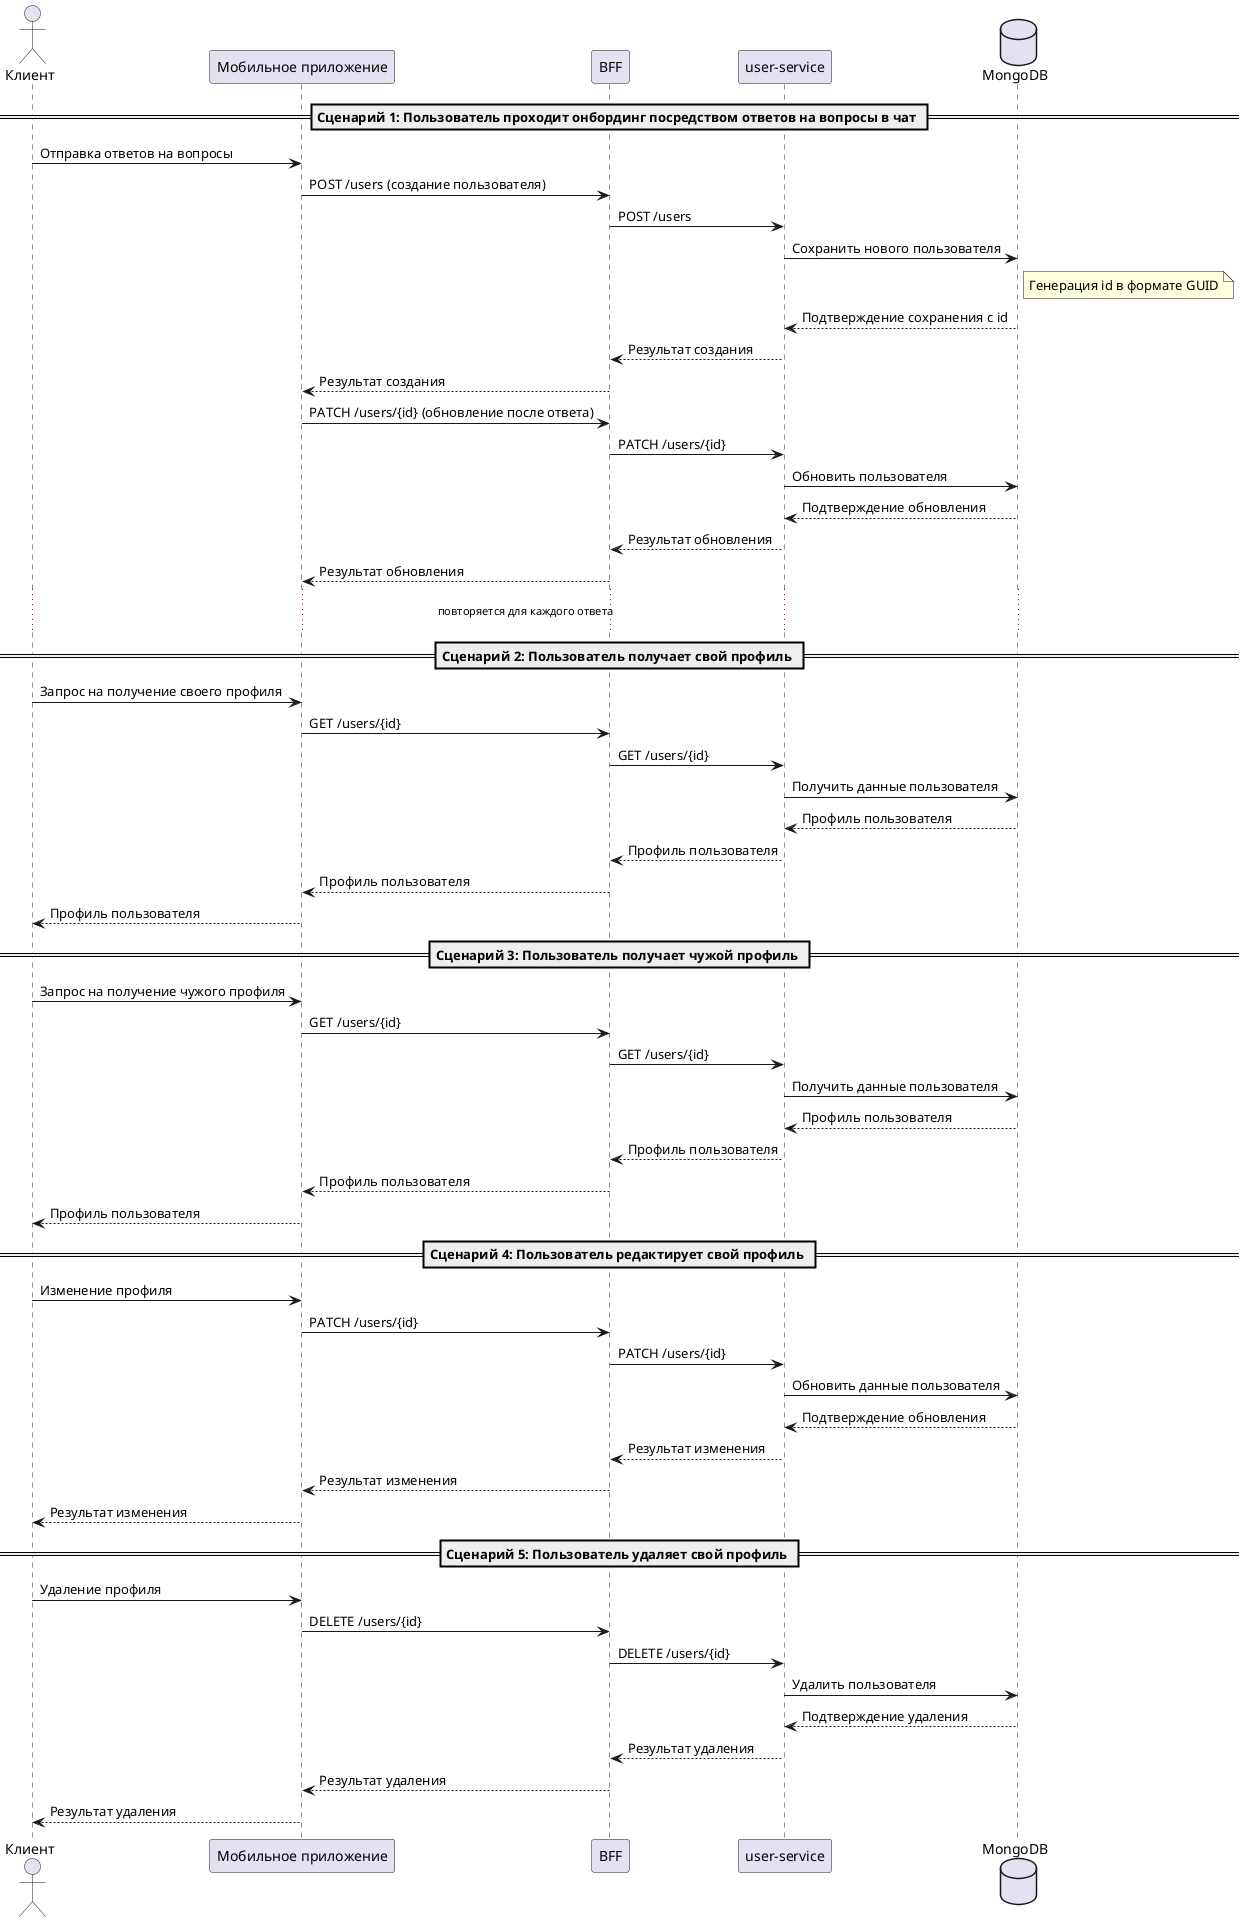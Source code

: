 @startuml

actor Клиент
participant "Мобильное приложение" as App
participant "BFF" as BFF
participant "user-service" as UserService
database "MongoDB" as MongoDB

== Сценарий 1: Пользователь проходит онбординг посредством ответов на вопросы в чат ==
Клиент -> App: Отправка ответов на вопросы
App -> BFF: POST /users (создание пользователя)
BFF -> UserService: POST /users
UserService -> MongoDB: Сохранить нового пользователя
note right of MongoDB: Генерация id в формате GUID
MongoDB --> UserService: Подтверждение сохранения с id
UserService --> BFF: Результат создания
BFF --> App: Результат создания
App -> BFF: PATCH /users/{id} (обновление после ответа)
BFF -> UserService: PATCH /users/{id}
UserService -> MongoDB: Обновить пользователя
MongoDB --> UserService: Подтверждение обновления
UserService --> BFF: Результат обновления
BFF --> App: Результат обновления
... повторяется для каждого ответа ...

== Сценарий 2: Пользователь получает свой профиль ==
Клиент -> App: Запрос на получение своего профиля
App -> BFF: GET /users/{id}
BFF -> UserService: GET /users/{id}
UserService -> MongoDB: Получить данные пользователя
MongoDB --> UserService: Профиль пользователя
UserService --> BFF: Профиль пользователя
BFF --> App: Профиль пользователя
App --> Клиент: Профиль пользователя

== Сценарий 3: Пользователь получает чужой профиль ==
Клиент -> App: Запрос на получение чужого профиля
App -> BFF: GET /users/{id}
BFF -> UserService: GET /users/{id}
UserService -> MongoDB: Получить данные пользователя
MongoDB --> UserService: Профиль пользователя
UserService --> BFF: Профиль пользователя
BFF --> App: Профиль пользователя
App --> Клиент: Профиль пользователя

== Сценарий 4: Пользователь редактирует свой профиль ==
Клиент -> App: Изменение профиля
App -> BFF: PATCH /users/{id}
BFF -> UserService: PATCH /users/{id}
UserService -> MongoDB: Обновить данные пользователя
MongoDB --> UserService: Подтверждение обновления
UserService --> BFF: Результат изменения
BFF --> App: Результат изменения
App --> Клиент: Результат изменения

== Сценарий 5: Пользователь удаляет свой профиль ==
Клиент -> App: Удаление профиля
App -> BFF: DELETE /users/{id}
BFF -> UserService: DELETE /users/{id}
UserService -> MongoDB: Удалить пользователя
MongoDB --> UserService: Подтверждение удаления
UserService --> BFF: Результат удаления
BFF --> App: Результат удаления
App --> Клиент: Результат удаления

@enduml
